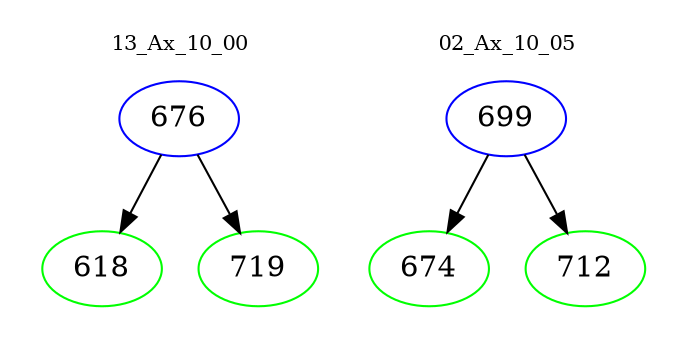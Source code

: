 digraph{
subgraph cluster_0 {
color = white
label = "13_Ax_10_00";
fontsize=10;
T0_676 [label="676", color="blue"]
T0_676 -> T0_618 [color="black"]
T0_618 [label="618", color="green"]
T0_676 -> T0_719 [color="black"]
T0_719 [label="719", color="green"]
}
subgraph cluster_1 {
color = white
label = "02_Ax_10_05";
fontsize=10;
T1_699 [label="699", color="blue"]
T1_699 -> T1_674 [color="black"]
T1_674 [label="674", color="green"]
T1_699 -> T1_712 [color="black"]
T1_712 [label="712", color="green"]
}
}

